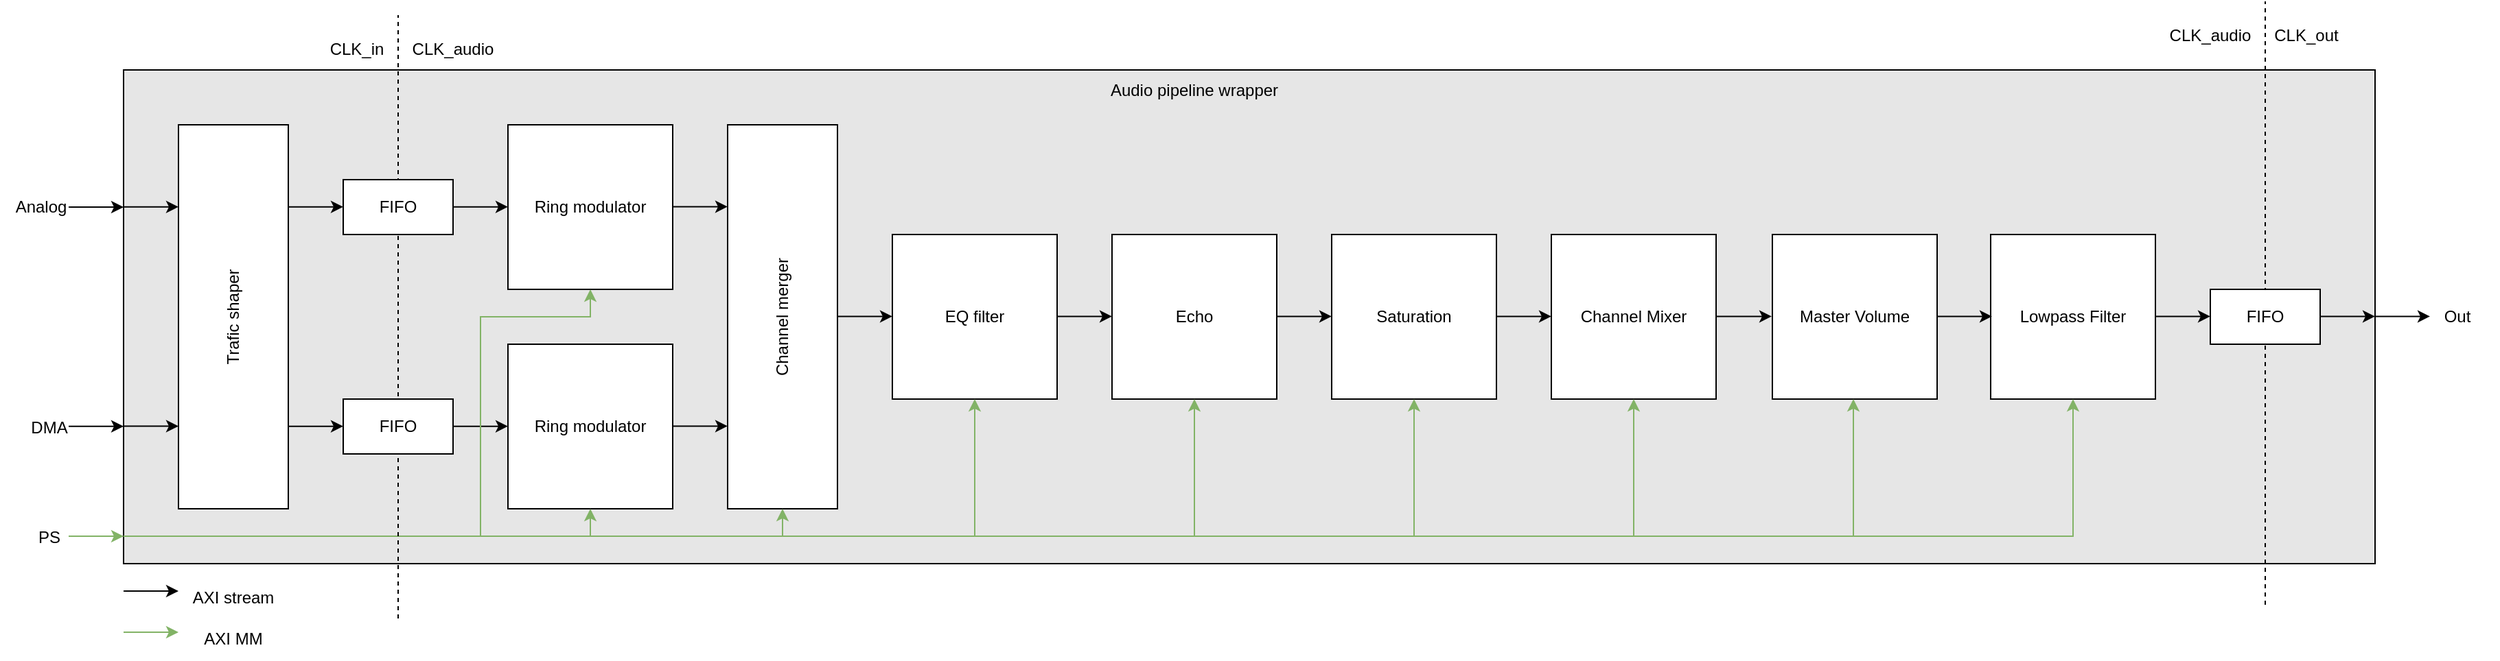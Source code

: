 <mxfile version="25.0.1">
  <diagram name="Page-1" id="sTj3KivL7w3hzn2rfGb9">
    <mxGraphModel grid="1" page="1" gridSize="10" guides="1" tooltips="1" connect="1" arrows="1" fold="1" pageScale="1" pageWidth="827" pageHeight="1169" math="0" shadow="0">
      <root>
        <mxCell id="0" />
        <mxCell id="1" parent="0" />
        <mxCell id="hPdh1_yvdLX9ROR-U0re-36" value="" style="rounded=0;whiteSpace=wrap;html=1;fillColor=#E6E6E6;" vertex="1" parent="1">
          <mxGeometry x="130" y="90" width="1640" height="360" as="geometry" />
        </mxCell>
        <mxCell id="hPdh1_yvdLX9ROR-U0re-6" value="" style="whiteSpace=wrap;html=1;aspect=fixed;" vertex="1" parent="1">
          <mxGeometry x="410" y="130" width="120" height="120" as="geometry" />
        </mxCell>
        <mxCell id="hPdh1_yvdLX9ROR-U0re-8" value="Ring modulator" style="text;html=1;align=center;verticalAlign=middle;whiteSpace=wrap;rounded=0;" vertex="1" parent="1">
          <mxGeometry x="420" y="175" width="100" height="30" as="geometry" />
        </mxCell>
        <mxCell id="hPdh1_yvdLX9ROR-U0re-9" value="" style="whiteSpace=wrap;html=1;aspect=fixed;" vertex="1" parent="1">
          <mxGeometry x="410" y="290" width="120" height="120" as="geometry" />
        </mxCell>
        <mxCell id="hPdh1_yvdLX9ROR-U0re-10" value="Ring modulator" style="text;html=1;align=center;verticalAlign=middle;whiteSpace=wrap;rounded=0;" vertex="1" parent="1">
          <mxGeometry x="420" y="330" width="100" height="40" as="geometry" />
        </mxCell>
        <mxCell id="hPdh1_yvdLX9ROR-U0re-11" value="" style="rounded=0;whiteSpace=wrap;html=1;" vertex="1" parent="1">
          <mxGeometry x="570" y="130" width="80" height="280" as="geometry" />
        </mxCell>
        <mxCell id="hPdh1_yvdLX9ROR-U0re-12" value="Channel merger" style="text;html=1;align=center;verticalAlign=middle;whiteSpace=wrap;rounded=0;rotation=-90;" vertex="1" parent="1">
          <mxGeometry x="470" y="255" width="280" height="30" as="geometry" />
        </mxCell>
        <mxCell id="hPdh1_yvdLX9ROR-U0re-14" value="" style="whiteSpace=wrap;html=1;aspect=fixed;" vertex="1" parent="1">
          <mxGeometry x="690" y="210" width="120" height="120" as="geometry" />
        </mxCell>
        <mxCell id="hPdh1_yvdLX9ROR-U0re-15" value="EQ filter" style="text;html=1;align=center;verticalAlign=middle;whiteSpace=wrap;rounded=0;" vertex="1" parent="1">
          <mxGeometry x="700" y="255" width="100" height="30" as="geometry" />
        </mxCell>
        <mxCell id="hPdh1_yvdLX9ROR-U0re-20" value="" style="whiteSpace=wrap;html=1;aspect=fixed;" vertex="1" parent="1">
          <mxGeometry x="850" y="210" width="120" height="120" as="geometry" />
        </mxCell>
        <mxCell id="hPdh1_yvdLX9ROR-U0re-21" value="Echo" style="text;html=1;align=center;verticalAlign=middle;whiteSpace=wrap;rounded=0;" vertex="1" parent="1">
          <mxGeometry x="860" y="255" width="100" height="30" as="geometry" />
        </mxCell>
        <mxCell id="hPdh1_yvdLX9ROR-U0re-22" value="" style="whiteSpace=wrap;html=1;aspect=fixed;" vertex="1" parent="1">
          <mxGeometry x="1010" y="210" width="120" height="120" as="geometry" />
        </mxCell>
        <mxCell id="hPdh1_yvdLX9ROR-U0re-23" value="Saturation" style="text;html=1;align=center;verticalAlign=middle;whiteSpace=wrap;rounded=0;" vertex="1" parent="1">
          <mxGeometry x="1020" y="255" width="100" height="30" as="geometry" />
        </mxCell>
        <mxCell id="hPdh1_yvdLX9ROR-U0re-24" value="" style="whiteSpace=wrap;html=1;aspect=fixed;" vertex="1" parent="1">
          <mxGeometry x="1170" y="210" width="120" height="120" as="geometry" />
        </mxCell>
        <mxCell id="hPdh1_yvdLX9ROR-U0re-25" value="Channel Mixer" style="text;html=1;align=center;verticalAlign=middle;whiteSpace=wrap;rounded=0;" vertex="1" parent="1">
          <mxGeometry x="1180" y="255" width="100" height="30" as="geometry" />
        </mxCell>
        <mxCell id="hPdh1_yvdLX9ROR-U0re-26" value="" style="whiteSpace=wrap;html=1;aspect=fixed;" vertex="1" parent="1">
          <mxGeometry x="1331" y="210" width="120" height="120" as="geometry" />
        </mxCell>
        <mxCell id="hPdh1_yvdLX9ROR-U0re-27" value="Master Volume" style="text;html=1;align=center;verticalAlign=middle;whiteSpace=wrap;rounded=0;" vertex="1" parent="1">
          <mxGeometry x="1341" y="255" width="100" height="30" as="geometry" />
        </mxCell>
        <mxCell id="hPdh1_yvdLX9ROR-U0re-28" value="" style="whiteSpace=wrap;html=1;aspect=fixed;" vertex="1" parent="1">
          <mxGeometry x="1490" y="210" width="120" height="120" as="geometry" />
        </mxCell>
        <mxCell id="hPdh1_yvdLX9ROR-U0re-29" value="Lowpass Filter" style="text;html=1;align=center;verticalAlign=middle;whiteSpace=wrap;rounded=0;" vertex="1" parent="1">
          <mxGeometry x="1500" y="255" width="100" height="30" as="geometry" />
        </mxCell>
        <mxCell id="hPdh1_yvdLX9ROR-U0re-32" value="" style="rounded=0;whiteSpace=wrap;html=1;" vertex="1" parent="1">
          <mxGeometry x="170" y="130" width="80" height="280" as="geometry" />
        </mxCell>
        <mxCell id="hPdh1_yvdLX9ROR-U0re-33" value="Trafic shaper" style="text;html=1;align=center;verticalAlign=middle;whiteSpace=wrap;rounded=0;rotation=-90;" vertex="1" parent="1">
          <mxGeometry x="70" y="255" width="280" height="30" as="geometry" />
        </mxCell>
        <mxCell id="hPdh1_yvdLX9ROR-U0re-37" value="" style="endArrow=classic;html=1;rounded=0;" edge="1" parent="1">
          <mxGeometry width="50" height="50" relative="1" as="geometry">
            <mxPoint x="90" y="190" as="sourcePoint" />
            <mxPoint x="130" y="190" as="targetPoint" />
          </mxGeometry>
        </mxCell>
        <mxCell id="hPdh1_yvdLX9ROR-U0re-38" value="" style="endArrow=classic;html=1;rounded=0;" edge="1" parent="1">
          <mxGeometry width="50" height="50" relative="1" as="geometry">
            <mxPoint x="130" y="189.83" as="sourcePoint" />
            <mxPoint x="170" y="189.83" as="targetPoint" />
          </mxGeometry>
        </mxCell>
        <mxCell id="hPdh1_yvdLX9ROR-U0re-39" value="" style="endArrow=classic;html=1;rounded=0;" edge="1" parent="1">
          <mxGeometry width="50" height="50" relative="1" as="geometry">
            <mxPoint x="250" y="189.83" as="sourcePoint" />
            <mxPoint x="290" y="189.83" as="targetPoint" />
          </mxGeometry>
        </mxCell>
        <mxCell id="hPdh1_yvdLX9ROR-U0re-40" value="" style="endArrow=classic;html=1;rounded=0;" edge="1" parent="1">
          <mxGeometry width="50" height="50" relative="1" as="geometry">
            <mxPoint x="370" y="189.83" as="sourcePoint" />
            <mxPoint x="410" y="189.83" as="targetPoint" />
          </mxGeometry>
        </mxCell>
        <mxCell id="hPdh1_yvdLX9ROR-U0re-41" value="" style="endArrow=classic;html=1;rounded=0;" edge="1" parent="1">
          <mxGeometry width="50" height="50" relative="1" as="geometry">
            <mxPoint x="250" y="349.83" as="sourcePoint" />
            <mxPoint x="290" y="349.83" as="targetPoint" />
          </mxGeometry>
        </mxCell>
        <mxCell id="hPdh1_yvdLX9ROR-U0re-42" value="" style="endArrow=classic;html=1;rounded=0;" edge="1" parent="1">
          <mxGeometry width="50" height="50" relative="1" as="geometry">
            <mxPoint x="370" y="349.83" as="sourcePoint" />
            <mxPoint x="410" y="349.83" as="targetPoint" />
          </mxGeometry>
        </mxCell>
        <mxCell id="hPdh1_yvdLX9ROR-U0re-43" value="" style="endArrow=classic;html=1;rounded=0;" edge="1" parent="1">
          <mxGeometry width="50" height="50" relative="1" as="geometry">
            <mxPoint x="90" y="349.92" as="sourcePoint" />
            <mxPoint x="130" y="349.92" as="targetPoint" />
          </mxGeometry>
        </mxCell>
        <mxCell id="hPdh1_yvdLX9ROR-U0re-44" value="" style="endArrow=classic;html=1;rounded=0;" edge="1" parent="1">
          <mxGeometry width="50" height="50" relative="1" as="geometry">
            <mxPoint x="130" y="349.75" as="sourcePoint" />
            <mxPoint x="170" y="349.75" as="targetPoint" />
          </mxGeometry>
        </mxCell>
        <mxCell id="hPdh1_yvdLX9ROR-U0re-45" value="" style="endArrow=classic;html=1;rounded=0;" edge="1" parent="1">
          <mxGeometry width="50" height="50" relative="1" as="geometry">
            <mxPoint x="530" y="189.73" as="sourcePoint" />
            <mxPoint x="570" y="189.73" as="targetPoint" />
          </mxGeometry>
        </mxCell>
        <mxCell id="hPdh1_yvdLX9ROR-U0re-46" value="" style="endArrow=classic;html=1;rounded=0;" edge="1" parent="1">
          <mxGeometry width="50" height="50" relative="1" as="geometry">
            <mxPoint x="530" y="349.73" as="sourcePoint" />
            <mxPoint x="570" y="349.73" as="targetPoint" />
          </mxGeometry>
        </mxCell>
        <mxCell id="hPdh1_yvdLX9ROR-U0re-47" value="" style="endArrow=classic;html=1;rounded=0;" edge="1" parent="1">
          <mxGeometry width="50" height="50" relative="1" as="geometry">
            <mxPoint x="650" y="269.73" as="sourcePoint" />
            <mxPoint x="690" y="269.73" as="targetPoint" />
          </mxGeometry>
        </mxCell>
        <mxCell id="hPdh1_yvdLX9ROR-U0re-48" value="" style="endArrow=classic;html=1;rounded=0;" edge="1" parent="1">
          <mxGeometry width="50" height="50" relative="1" as="geometry">
            <mxPoint x="810" y="269.73" as="sourcePoint" />
            <mxPoint x="850" y="269.73" as="targetPoint" />
          </mxGeometry>
        </mxCell>
        <mxCell id="hPdh1_yvdLX9ROR-U0re-49" value="" style="endArrow=classic;html=1;rounded=0;" edge="1" parent="1">
          <mxGeometry width="50" height="50" relative="1" as="geometry">
            <mxPoint x="970" y="269.73" as="sourcePoint" />
            <mxPoint x="1010" y="269.73" as="targetPoint" />
          </mxGeometry>
        </mxCell>
        <mxCell id="hPdh1_yvdLX9ROR-U0re-50" value="" style="endArrow=classic;html=1;rounded=0;" edge="1" parent="1">
          <mxGeometry width="50" height="50" relative="1" as="geometry">
            <mxPoint x="1130" y="269.73" as="sourcePoint" />
            <mxPoint x="1170" y="269.73" as="targetPoint" />
          </mxGeometry>
        </mxCell>
        <mxCell id="hPdh1_yvdLX9ROR-U0re-51" value="" style="endArrow=classic;html=1;rounded=0;" edge="1" parent="1">
          <mxGeometry width="50" height="50" relative="1" as="geometry">
            <mxPoint x="1290.5" y="269.73" as="sourcePoint" />
            <mxPoint x="1330.5" y="269.73" as="targetPoint" />
          </mxGeometry>
        </mxCell>
        <mxCell id="hPdh1_yvdLX9ROR-U0re-52" value="" style="endArrow=classic;html=1;rounded=0;" edge="1" parent="1">
          <mxGeometry width="50" height="50" relative="1" as="geometry">
            <mxPoint x="1451" y="269.73" as="sourcePoint" />
            <mxPoint x="1491" y="269.73" as="targetPoint" />
          </mxGeometry>
        </mxCell>
        <mxCell id="hPdh1_yvdLX9ROR-U0re-53" value="" style="endArrow=classic;html=1;rounded=0;" edge="1" parent="1">
          <mxGeometry width="50" height="50" relative="1" as="geometry">
            <mxPoint x="1610" y="269.73" as="sourcePoint" />
            <mxPoint x="1650" y="269.73" as="targetPoint" />
          </mxGeometry>
        </mxCell>
        <mxCell id="hPdh1_yvdLX9ROR-U0re-54" value="" style="endArrow=classic;html=1;rounded=0;" edge="1" parent="1">
          <mxGeometry width="50" height="50" relative="1" as="geometry">
            <mxPoint x="1730" y="269.73" as="sourcePoint" />
            <mxPoint x="1770" y="269.73" as="targetPoint" />
          </mxGeometry>
        </mxCell>
        <mxCell id="hPdh1_yvdLX9ROR-U0re-55" value="" style="endArrow=classic;html=1;rounded=0;" edge="1" parent="1">
          <mxGeometry width="50" height="50" relative="1" as="geometry">
            <mxPoint x="1770" y="269.73" as="sourcePoint" />
            <mxPoint x="1810" y="269.73" as="targetPoint" />
          </mxGeometry>
        </mxCell>
        <mxCell id="hPdh1_yvdLX9ROR-U0re-56" value="Analog" style="text;html=1;align=center;verticalAlign=middle;whiteSpace=wrap;rounded=0;" vertex="1" parent="1">
          <mxGeometry x="40" y="175" width="60" height="30" as="geometry" />
        </mxCell>
        <mxCell id="hPdh1_yvdLX9ROR-U0re-57" value="DMA" style="text;html=1;align=center;verticalAlign=middle;whiteSpace=wrap;rounded=0;" vertex="1" parent="1">
          <mxGeometry x="46" y="336" width="60" height="30" as="geometry" />
        </mxCell>
        <mxCell id="hPdh1_yvdLX9ROR-U0re-58" value="Out" style="text;html=1;align=center;verticalAlign=middle;whiteSpace=wrap;rounded=0;" vertex="1" parent="1">
          <mxGeometry x="1800" y="255" width="60" height="30" as="geometry" />
        </mxCell>
        <mxCell id="hPdh1_yvdLX9ROR-U0re-59" value="" style="endArrow=classic;html=1;rounded=0;" edge="1" parent="1">
          <mxGeometry width="50" height="50" relative="1" as="geometry">
            <mxPoint x="130" y="470" as="sourcePoint" />
            <mxPoint x="170" y="470" as="targetPoint" />
          </mxGeometry>
        </mxCell>
        <mxCell id="hPdh1_yvdLX9ROR-U0re-60" value="AXI stream" style="text;html=1;align=center;verticalAlign=middle;whiteSpace=wrap;rounded=0;" vertex="1" parent="1">
          <mxGeometry x="160" y="460" width="100" height="30" as="geometry" />
        </mxCell>
        <mxCell id="hPdh1_yvdLX9ROR-U0re-61" value="" style="endArrow=classic;html=1;rounded=0;fillColor=#d5e8d4;strokeColor=#82b366;" edge="1" parent="1">
          <mxGeometry width="50" height="50" relative="1" as="geometry">
            <mxPoint x="130" y="500" as="sourcePoint" />
            <mxPoint x="170" y="500" as="targetPoint" />
          </mxGeometry>
        </mxCell>
        <mxCell id="hPdh1_yvdLX9ROR-U0re-62" value="AXI MM" style="text;html=1;align=center;verticalAlign=middle;whiteSpace=wrap;rounded=0;" vertex="1" parent="1">
          <mxGeometry x="160" y="490" width="100" height="30" as="geometry" />
        </mxCell>
        <mxCell id="hPdh1_yvdLX9ROR-U0re-63" value="" style="endArrow=classic;html=1;rounded=0;fillColor=#d5e8d4;strokeColor=#82b366;" edge="1" parent="1">
          <mxGeometry width="50" height="50" relative="1" as="geometry">
            <mxPoint x="90" y="430" as="sourcePoint" />
            <mxPoint x="130" y="430" as="targetPoint" />
          </mxGeometry>
        </mxCell>
        <mxCell id="hPdh1_yvdLX9ROR-U0re-64" value="" style="endArrow=classic;html=1;rounded=0;fillColor=#d5e8d4;strokeColor=#82b366;entryX=0.5;entryY=1;entryDx=0;entryDy=0;" edge="1" parent="1" target="hPdh1_yvdLX9ROR-U0re-9">
          <mxGeometry width="50" height="50" relative="1" as="geometry">
            <mxPoint x="130" y="430" as="sourcePoint" />
            <mxPoint x="170" y="430" as="targetPoint" />
            <Array as="points">
              <mxPoint x="470" y="430" />
            </Array>
          </mxGeometry>
        </mxCell>
        <mxCell id="hPdh1_yvdLX9ROR-U0re-65" value="Audio pipeline wrapper" style="text;html=1;align=center;verticalAlign=middle;whiteSpace=wrap;rounded=0;" vertex="1" parent="1">
          <mxGeometry x="585" y="90" width="650" height="30" as="geometry" />
        </mxCell>
        <mxCell id="hPdh1_yvdLX9ROR-U0re-66" value="" style="endArrow=classic;html=1;rounded=0;fillColor=#d5e8d4;strokeColor=#82b366;entryX=0.5;entryY=1;entryDx=0;entryDy=0;" edge="1" parent="1" target="hPdh1_yvdLX9ROR-U0re-6">
          <mxGeometry width="50" height="50" relative="1" as="geometry">
            <mxPoint x="390" y="430" as="sourcePoint" />
            <mxPoint x="420" y="269.72" as="targetPoint" />
            <Array as="points">
              <mxPoint x="390" y="270" />
              <mxPoint x="470" y="270" />
            </Array>
          </mxGeometry>
        </mxCell>
        <mxCell id="hPdh1_yvdLX9ROR-U0re-67" value="" style="endArrow=classic;html=1;rounded=0;fillColor=#d5e8d4;strokeColor=#82b366;entryX=0;entryY=0.5;entryDx=0;entryDy=0;" edge="1" parent="1" target="hPdh1_yvdLX9ROR-U0re-12">
          <mxGeometry width="50" height="50" relative="1" as="geometry">
            <mxPoint x="470" y="430" as="sourcePoint" />
            <mxPoint x="510" y="430" as="targetPoint" />
            <Array as="points">
              <mxPoint x="610" y="430" />
            </Array>
          </mxGeometry>
        </mxCell>
        <mxCell id="hPdh1_yvdLX9ROR-U0re-68" value="" style="endArrow=classic;html=1;rounded=0;fillColor=#d5e8d4;strokeColor=#82b366;entryX=0.5;entryY=1;entryDx=0;entryDy=0;" edge="1" parent="1" target="hPdh1_yvdLX9ROR-U0re-14">
          <mxGeometry width="50" height="50" relative="1" as="geometry">
            <mxPoint x="610" y="430" as="sourcePoint" />
            <mxPoint x="750" y="410" as="targetPoint" />
            <Array as="points">
              <mxPoint x="750" y="430" />
            </Array>
          </mxGeometry>
        </mxCell>
        <mxCell id="hPdh1_yvdLX9ROR-U0re-69" value="" style="endArrow=classic;html=1;rounded=0;fillColor=#d5e8d4;strokeColor=#82b366;entryX=0.5;entryY=1;entryDx=0;entryDy=0;" edge="1" parent="1">
          <mxGeometry width="50" height="50" relative="1" as="geometry">
            <mxPoint x="750" y="430" as="sourcePoint" />
            <mxPoint x="910" y="330" as="targetPoint" />
            <Array as="points">
              <mxPoint x="910" y="430" />
            </Array>
          </mxGeometry>
        </mxCell>
        <mxCell id="hPdh1_yvdLX9ROR-U0re-70" value="" style="endArrow=classic;html=1;rounded=0;fillColor=#d5e8d4;strokeColor=#82b366;entryX=0.5;entryY=1;entryDx=0;entryDy=0;" edge="1" parent="1">
          <mxGeometry width="50" height="50" relative="1" as="geometry">
            <mxPoint x="910" y="430" as="sourcePoint" />
            <mxPoint x="1070" y="330" as="targetPoint" />
            <Array as="points">
              <mxPoint x="1070" y="430" />
            </Array>
          </mxGeometry>
        </mxCell>
        <mxCell id="hPdh1_yvdLX9ROR-U0re-71" value="" style="endArrow=classic;html=1;rounded=0;fillColor=#d5e8d4;strokeColor=#82b366;entryX=0.5;entryY=1;entryDx=0;entryDy=0;" edge="1" parent="1">
          <mxGeometry width="50" height="50" relative="1" as="geometry">
            <mxPoint x="1070" y="430" as="sourcePoint" />
            <mxPoint x="1230" y="330" as="targetPoint" />
            <Array as="points">
              <mxPoint x="1230" y="430" />
            </Array>
          </mxGeometry>
        </mxCell>
        <mxCell id="hPdh1_yvdLX9ROR-U0re-72" value="" style="endArrow=classic;html=1;rounded=0;fillColor=#d5e8d4;strokeColor=#82b366;entryX=0.5;entryY=1;entryDx=0;entryDy=0;" edge="1" parent="1">
          <mxGeometry width="50" height="50" relative="1" as="geometry">
            <mxPoint x="1230" y="430" as="sourcePoint" />
            <mxPoint x="1390" y="330" as="targetPoint" />
            <Array as="points">
              <mxPoint x="1390" y="430" />
            </Array>
          </mxGeometry>
        </mxCell>
        <mxCell id="hPdh1_yvdLX9ROR-U0re-73" value="" style="endArrow=classic;html=1;rounded=0;fillColor=#d5e8d4;strokeColor=#82b366;entryX=0.5;entryY=1;entryDx=0;entryDy=0;" edge="1" parent="1">
          <mxGeometry width="50" height="50" relative="1" as="geometry">
            <mxPoint x="1390" y="430" as="sourcePoint" />
            <mxPoint x="1550" y="330" as="targetPoint" />
            <Array as="points">
              <mxPoint x="1550" y="430" />
            </Array>
          </mxGeometry>
        </mxCell>
        <mxCell id="hPdh1_yvdLX9ROR-U0re-74" value="PS" style="text;html=1;align=center;verticalAlign=middle;whiteSpace=wrap;rounded=0;" vertex="1" parent="1">
          <mxGeometry x="46" y="416" width="60" height="30" as="geometry" />
        </mxCell>
        <mxCell id="hPdh1_yvdLX9ROR-U0re-76" value="" style="endArrow=none;dashed=1;html=1;rounded=0;" edge="1" parent="1">
          <mxGeometry width="50" height="50" relative="1" as="geometry">
            <mxPoint x="330" y="490" as="sourcePoint" />
            <mxPoint x="330" y="50" as="targetPoint" />
          </mxGeometry>
        </mxCell>
        <mxCell id="hPdh1_yvdLX9ROR-U0re-2" value="" style="rounded=0;whiteSpace=wrap;html=1;" vertex="1" parent="1">
          <mxGeometry x="290" y="170" width="80" height="40" as="geometry" />
        </mxCell>
        <mxCell id="hPdh1_yvdLX9ROR-U0re-3" value="FIFO" style="text;html=1;align=center;verticalAlign=middle;whiteSpace=wrap;rounded=0;" vertex="1" parent="1">
          <mxGeometry x="300" y="175" width="60" height="30" as="geometry" />
        </mxCell>
        <mxCell id="hPdh1_yvdLX9ROR-U0re-4" value="" style="rounded=0;whiteSpace=wrap;html=1;" vertex="1" parent="1">
          <mxGeometry x="290" y="330" width="80" height="40" as="geometry" />
        </mxCell>
        <mxCell id="hPdh1_yvdLX9ROR-U0re-5" value="FIFO" style="text;html=1;align=center;verticalAlign=middle;whiteSpace=wrap;rounded=0;" vertex="1" parent="1">
          <mxGeometry x="300" y="335" width="60" height="30" as="geometry" />
        </mxCell>
        <mxCell id="hPdh1_yvdLX9ROR-U0re-77" value="CLK_in" style="text;html=1;align=center;verticalAlign=middle;whiteSpace=wrap;rounded=0;" vertex="1" parent="1">
          <mxGeometry x="270" y="60" width="60" height="30" as="geometry" />
        </mxCell>
        <mxCell id="hPdh1_yvdLX9ROR-U0re-78" value="CLK_audio" style="text;html=1;align=center;verticalAlign=middle;whiteSpace=wrap;rounded=0;" vertex="1" parent="1">
          <mxGeometry x="330" y="60" width="80" height="30" as="geometry" />
        </mxCell>
        <mxCell id="hPdh1_yvdLX9ROR-U0re-79" value="" style="endArrow=none;dashed=1;html=1;rounded=0;" edge="1" parent="1">
          <mxGeometry width="50" height="50" relative="1" as="geometry">
            <mxPoint x="1690" y="480" as="sourcePoint" />
            <mxPoint x="1690" y="40" as="targetPoint" />
          </mxGeometry>
        </mxCell>
        <mxCell id="hPdh1_yvdLX9ROR-U0re-80" value="CLK_out" style="text;html=1;align=center;verticalAlign=middle;whiteSpace=wrap;rounded=0;" vertex="1" parent="1">
          <mxGeometry x="1690" y="50" width="60" height="30" as="geometry" />
        </mxCell>
        <mxCell id="hPdh1_yvdLX9ROR-U0re-81" value="CLK_audio" style="text;html=1;align=center;verticalAlign=middle;whiteSpace=wrap;rounded=0;" vertex="1" parent="1">
          <mxGeometry x="1610" y="50" width="80" height="30" as="geometry" />
        </mxCell>
        <mxCell id="hPdh1_yvdLX9ROR-U0re-34" value="" style="rounded=0;whiteSpace=wrap;html=1;" vertex="1" parent="1">
          <mxGeometry x="1650" y="250" width="80" height="40" as="geometry" />
        </mxCell>
        <mxCell id="hPdh1_yvdLX9ROR-U0re-35" value="FIFO" style="text;html=1;align=center;verticalAlign=middle;whiteSpace=wrap;rounded=0;" vertex="1" parent="1">
          <mxGeometry x="1660" y="255" width="60" height="30" as="geometry" />
        </mxCell>
      </root>
    </mxGraphModel>
  </diagram>
</mxfile>
